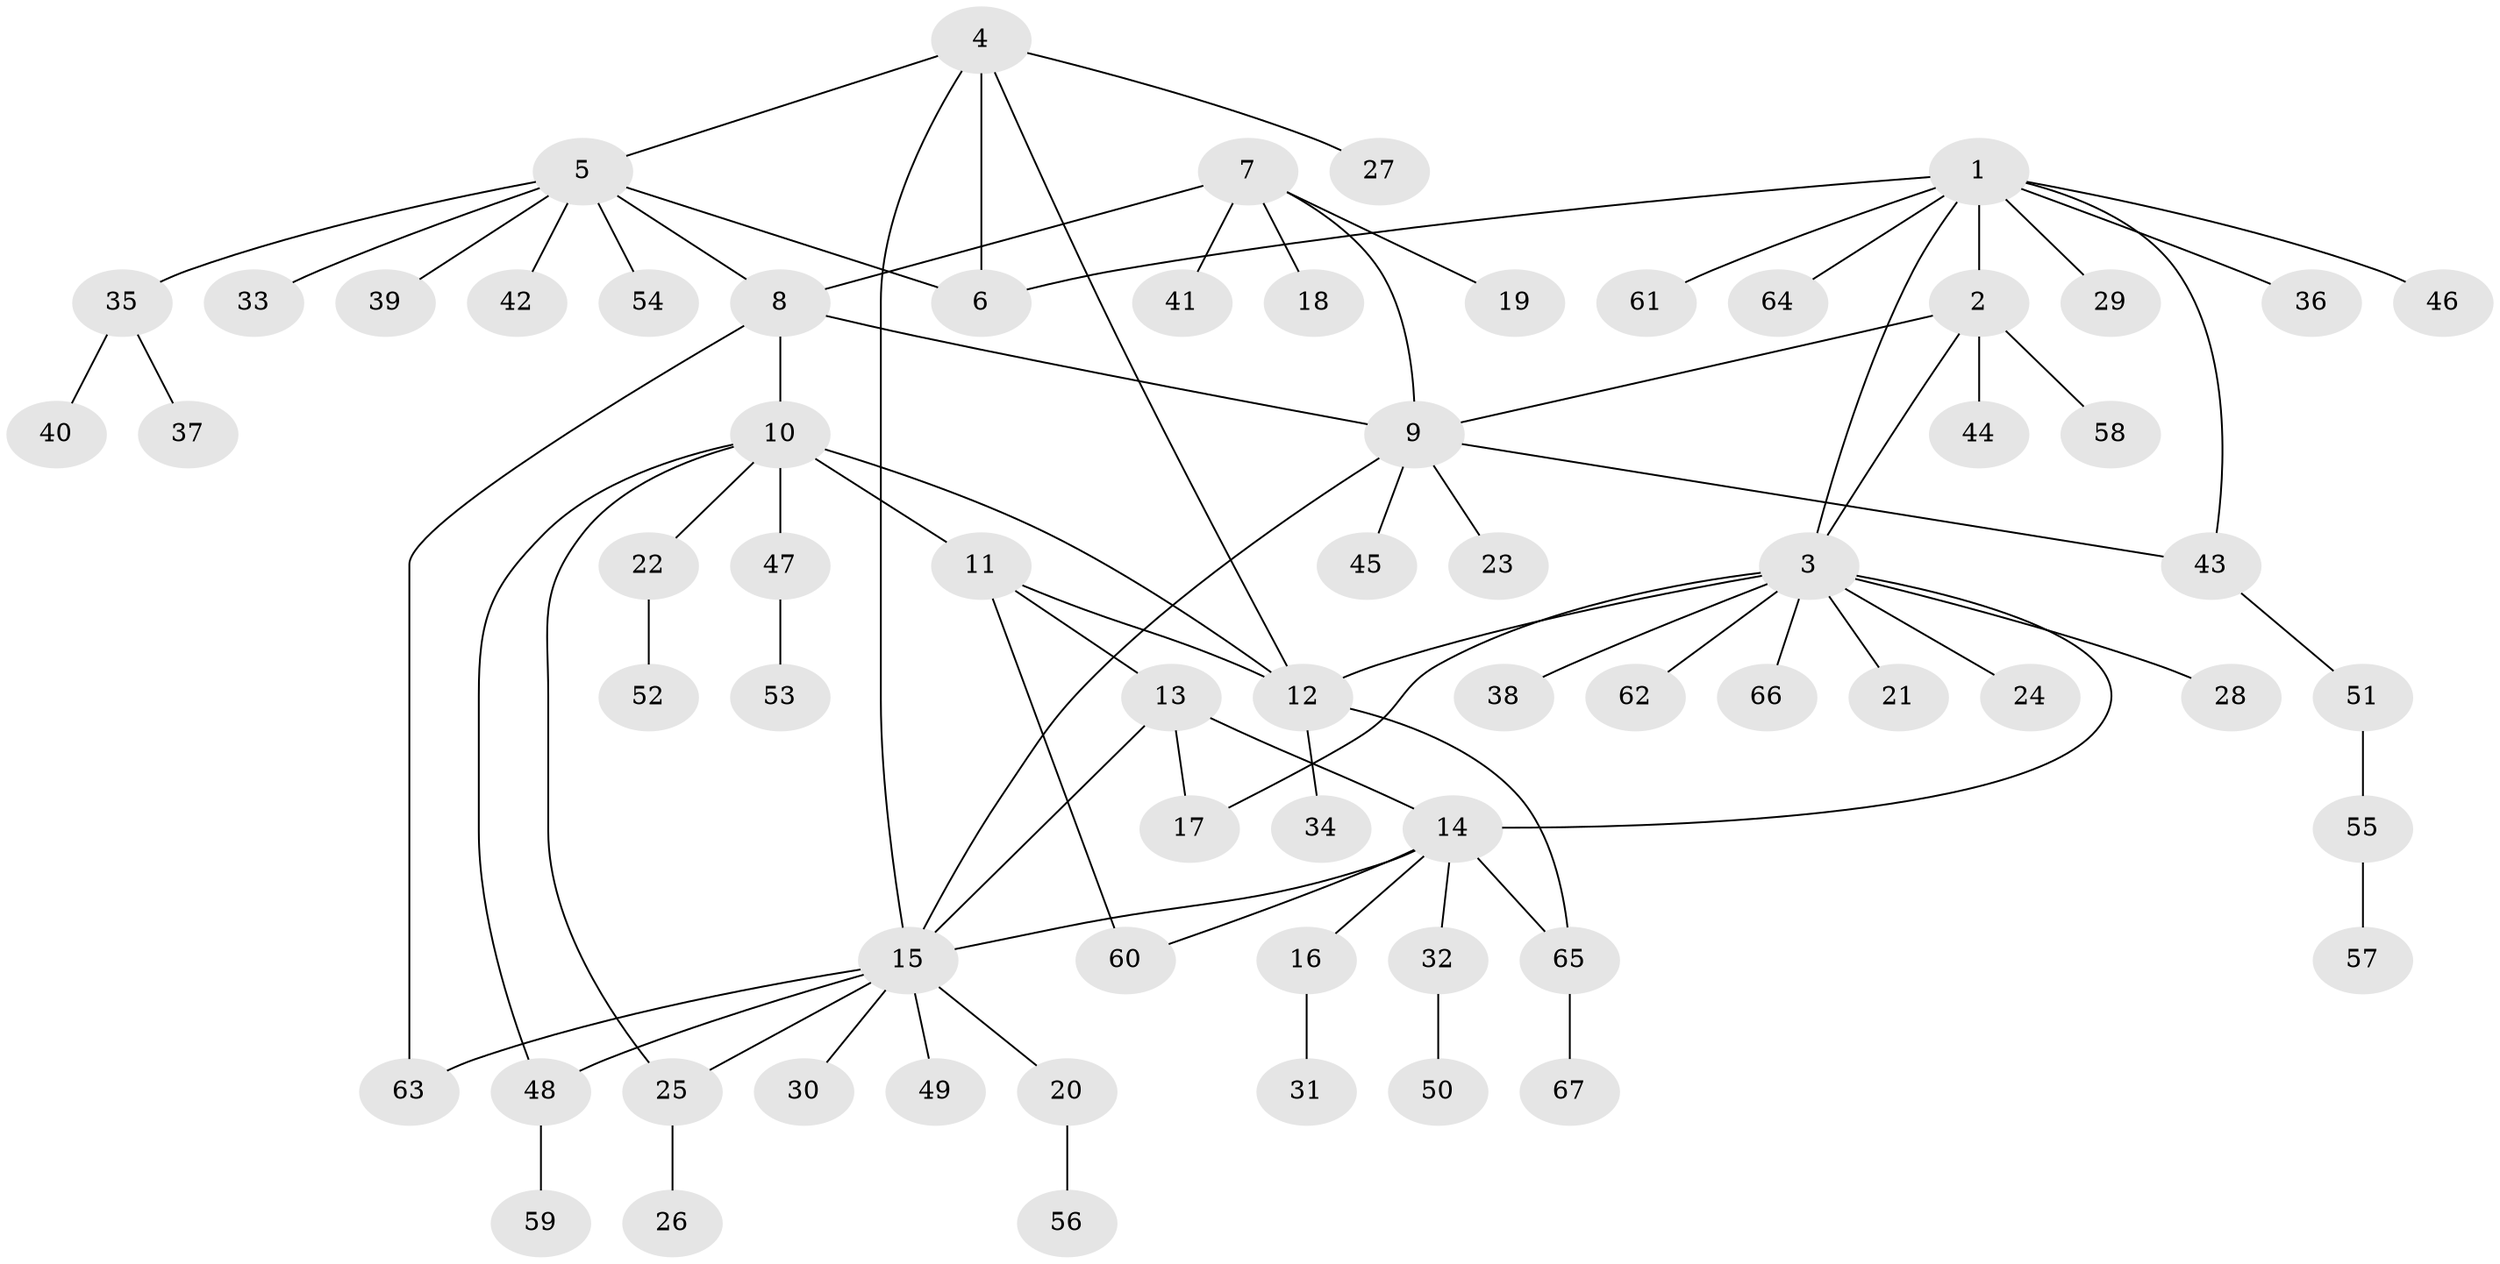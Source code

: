 // Generated by graph-tools (version 1.1) at 2025/26/03/09/25 03:26:39]
// undirected, 67 vertices, 84 edges
graph export_dot {
graph [start="1"]
  node [color=gray90,style=filled];
  1;
  2;
  3;
  4;
  5;
  6;
  7;
  8;
  9;
  10;
  11;
  12;
  13;
  14;
  15;
  16;
  17;
  18;
  19;
  20;
  21;
  22;
  23;
  24;
  25;
  26;
  27;
  28;
  29;
  30;
  31;
  32;
  33;
  34;
  35;
  36;
  37;
  38;
  39;
  40;
  41;
  42;
  43;
  44;
  45;
  46;
  47;
  48;
  49;
  50;
  51;
  52;
  53;
  54;
  55;
  56;
  57;
  58;
  59;
  60;
  61;
  62;
  63;
  64;
  65;
  66;
  67;
  1 -- 2;
  1 -- 3;
  1 -- 6;
  1 -- 29;
  1 -- 36;
  1 -- 43;
  1 -- 46;
  1 -- 61;
  1 -- 64;
  2 -- 3;
  2 -- 9;
  2 -- 44;
  2 -- 58;
  3 -- 12;
  3 -- 14;
  3 -- 17;
  3 -- 21;
  3 -- 24;
  3 -- 28;
  3 -- 38;
  3 -- 62;
  3 -- 66;
  4 -- 5;
  4 -- 6;
  4 -- 12;
  4 -- 15;
  4 -- 27;
  5 -- 6;
  5 -- 8;
  5 -- 33;
  5 -- 35;
  5 -- 39;
  5 -- 42;
  5 -- 54;
  7 -- 8;
  7 -- 9;
  7 -- 18;
  7 -- 19;
  7 -- 41;
  8 -- 9;
  8 -- 10;
  8 -- 63;
  9 -- 15;
  9 -- 23;
  9 -- 43;
  9 -- 45;
  10 -- 11;
  10 -- 12;
  10 -- 22;
  10 -- 25;
  10 -- 47;
  10 -- 48;
  11 -- 12;
  11 -- 13;
  11 -- 60;
  12 -- 34;
  12 -- 65;
  13 -- 14;
  13 -- 15;
  13 -- 17;
  14 -- 15;
  14 -- 16;
  14 -- 32;
  14 -- 60;
  14 -- 65;
  15 -- 20;
  15 -- 25;
  15 -- 30;
  15 -- 48;
  15 -- 49;
  15 -- 63;
  16 -- 31;
  20 -- 56;
  22 -- 52;
  25 -- 26;
  32 -- 50;
  35 -- 37;
  35 -- 40;
  43 -- 51;
  47 -- 53;
  48 -- 59;
  51 -- 55;
  55 -- 57;
  65 -- 67;
}
